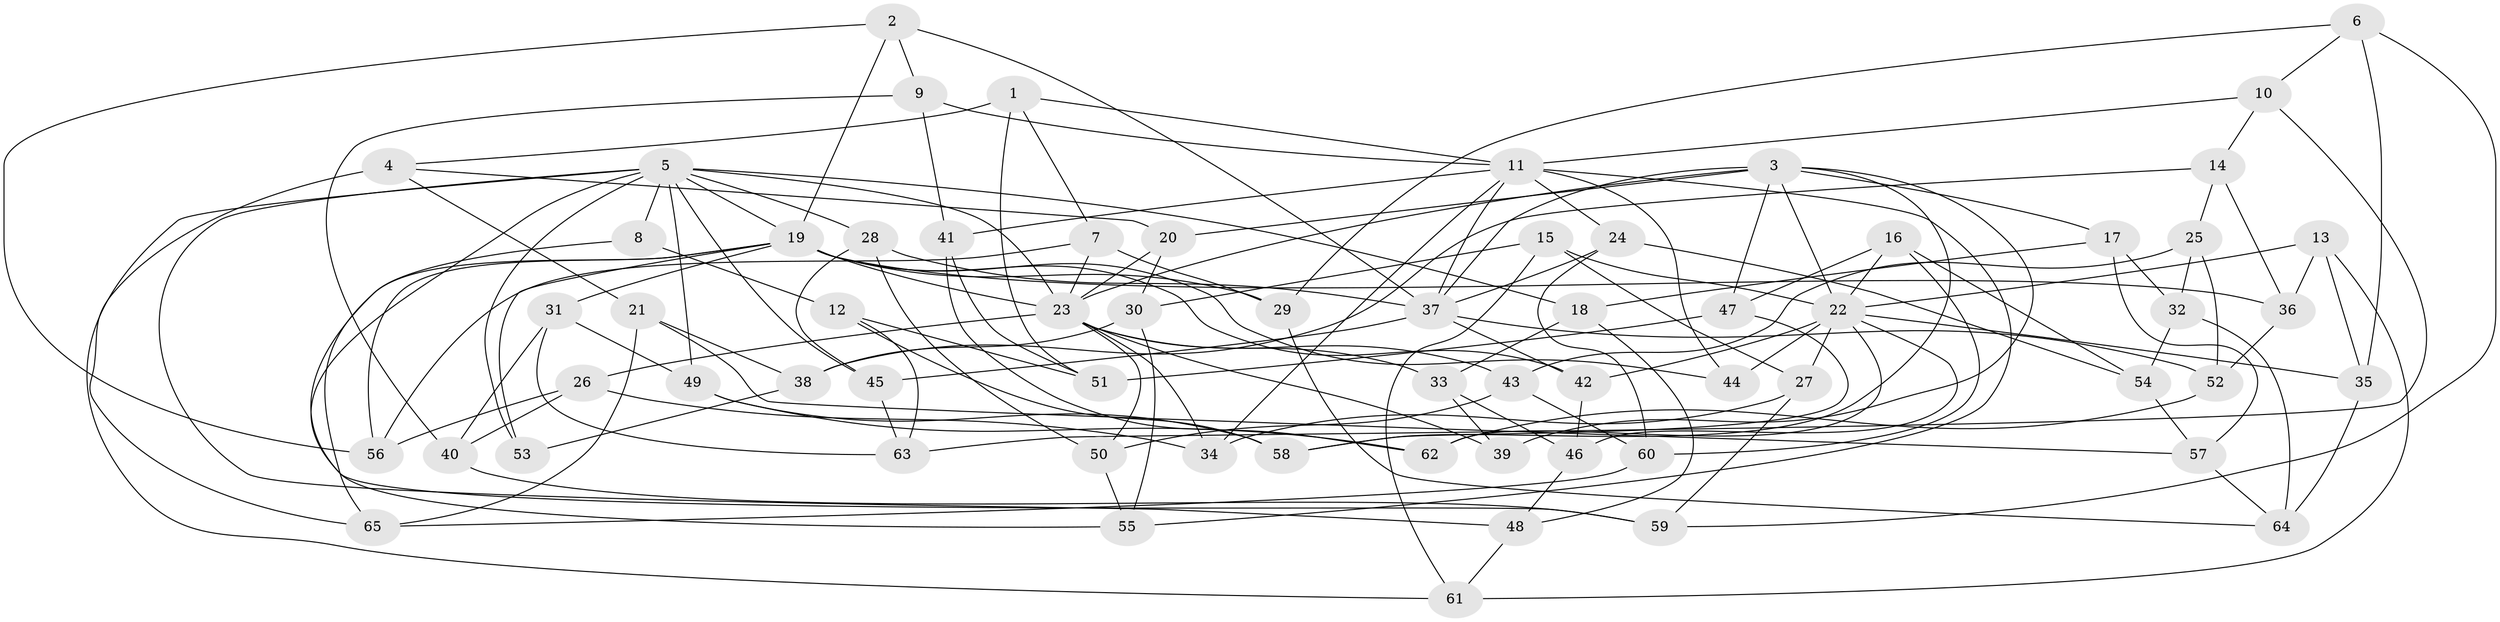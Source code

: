 // original degree distribution, {4: 1.0}
// Generated by graph-tools (version 1.1) at 2025/54/03/04/25 22:54:05]
// undirected, 65 vertices, 148 edges
graph export_dot {
  node [color=gray90,style=filled];
  1;
  2;
  3;
  4;
  5;
  6;
  7;
  8;
  9;
  10;
  11;
  12;
  13;
  14;
  15;
  16;
  17;
  18;
  19;
  20;
  21;
  22;
  23;
  24;
  25;
  26;
  27;
  28;
  29;
  30;
  31;
  32;
  33;
  34;
  35;
  36;
  37;
  38;
  39;
  40;
  41;
  42;
  43;
  44;
  45;
  46;
  47;
  48;
  49;
  50;
  51;
  52;
  53;
  54;
  55;
  56;
  57;
  58;
  59;
  60;
  61;
  62;
  63;
  64;
  65;
  1 -- 4 [weight=1.0];
  1 -- 7 [weight=1.0];
  1 -- 11 [weight=1.0];
  1 -- 51 [weight=1.0];
  2 -- 9 [weight=1.0];
  2 -- 19 [weight=1.0];
  2 -- 37 [weight=1.0];
  2 -- 56 [weight=1.0];
  3 -- 17 [weight=1.0];
  3 -- 20 [weight=1.0];
  3 -- 22 [weight=1.0];
  3 -- 23 [weight=2.0];
  3 -- 37 [weight=1.0];
  3 -- 39 [weight=2.0];
  3 -- 47 [weight=1.0];
  3 -- 58 [weight=1.0];
  4 -- 20 [weight=1.0];
  4 -- 21 [weight=1.0];
  4 -- 65 [weight=1.0];
  5 -- 8 [weight=2.0];
  5 -- 18 [weight=1.0];
  5 -- 19 [weight=1.0];
  5 -- 23 [weight=1.0];
  5 -- 28 [weight=1.0];
  5 -- 45 [weight=1.0];
  5 -- 48 [weight=1.0];
  5 -- 49 [weight=1.0];
  5 -- 53 [weight=1.0];
  5 -- 59 [weight=1.0];
  5 -- 61 [weight=1.0];
  6 -- 10 [weight=1.0];
  6 -- 29 [weight=1.0];
  6 -- 35 [weight=1.0];
  6 -- 59 [weight=1.0];
  7 -- 23 [weight=1.0];
  7 -- 29 [weight=1.0];
  7 -- 56 [weight=1.0];
  8 -- 12 [weight=1.0];
  8 -- 55 [weight=1.0];
  9 -- 11 [weight=1.0];
  9 -- 40 [weight=1.0];
  9 -- 41 [weight=1.0];
  10 -- 11 [weight=1.0];
  10 -- 14 [weight=1.0];
  10 -- 63 [weight=1.0];
  11 -- 24 [weight=1.0];
  11 -- 34 [weight=1.0];
  11 -- 37 [weight=1.0];
  11 -- 41 [weight=1.0];
  11 -- 44 [weight=2.0];
  11 -- 55 [weight=1.0];
  12 -- 51 [weight=1.0];
  12 -- 58 [weight=1.0];
  12 -- 63 [weight=1.0];
  13 -- 22 [weight=1.0];
  13 -- 35 [weight=1.0];
  13 -- 36 [weight=1.0];
  13 -- 61 [weight=1.0];
  14 -- 25 [weight=1.0];
  14 -- 36 [weight=1.0];
  14 -- 38 [weight=1.0];
  15 -- 22 [weight=1.0];
  15 -- 27 [weight=1.0];
  15 -- 30 [weight=1.0];
  15 -- 61 [weight=1.0];
  16 -- 22 [weight=1.0];
  16 -- 47 [weight=1.0];
  16 -- 54 [weight=1.0];
  16 -- 60 [weight=1.0];
  17 -- 18 [weight=1.0];
  17 -- 32 [weight=1.0];
  17 -- 57 [weight=1.0];
  18 -- 33 [weight=1.0];
  18 -- 48 [weight=1.0];
  19 -- 23 [weight=1.0];
  19 -- 29 [weight=1.0];
  19 -- 31 [weight=1.0];
  19 -- 36 [weight=1.0];
  19 -- 42 [weight=1.0];
  19 -- 44 [weight=1.0];
  19 -- 53 [weight=2.0];
  19 -- 56 [weight=1.0];
  19 -- 65 [weight=1.0];
  20 -- 23 [weight=1.0];
  20 -- 30 [weight=1.0];
  21 -- 38 [weight=1.0];
  21 -- 57 [weight=1.0];
  21 -- 65 [weight=1.0];
  22 -- 27 [weight=1.0];
  22 -- 35 [weight=1.0];
  22 -- 42 [weight=1.0];
  22 -- 44 [weight=1.0];
  22 -- 46 [weight=1.0];
  22 -- 62 [weight=1.0];
  23 -- 26 [weight=1.0];
  23 -- 33 [weight=1.0];
  23 -- 34 [weight=1.0];
  23 -- 39 [weight=1.0];
  23 -- 43 [weight=1.0];
  23 -- 50 [weight=1.0];
  24 -- 37 [weight=1.0];
  24 -- 54 [weight=1.0];
  24 -- 60 [weight=1.0];
  25 -- 32 [weight=1.0];
  25 -- 43 [weight=1.0];
  25 -- 52 [weight=1.0];
  26 -- 34 [weight=1.0];
  26 -- 40 [weight=1.0];
  26 -- 56 [weight=1.0];
  27 -- 34 [weight=1.0];
  27 -- 59 [weight=1.0];
  28 -- 37 [weight=1.0];
  28 -- 45 [weight=1.0];
  28 -- 50 [weight=1.0];
  29 -- 64 [weight=1.0];
  30 -- 38 [weight=1.0];
  30 -- 55 [weight=1.0];
  31 -- 40 [weight=1.0];
  31 -- 49 [weight=1.0];
  31 -- 63 [weight=1.0];
  32 -- 54 [weight=1.0];
  32 -- 64 [weight=1.0];
  33 -- 39 [weight=1.0];
  33 -- 46 [weight=1.0];
  35 -- 64 [weight=1.0];
  36 -- 52 [weight=1.0];
  37 -- 42 [weight=1.0];
  37 -- 45 [weight=1.0];
  37 -- 52 [weight=1.0];
  38 -- 53 [weight=1.0];
  40 -- 59 [weight=1.0];
  41 -- 51 [weight=1.0];
  41 -- 62 [weight=1.0];
  42 -- 46 [weight=1.0];
  43 -- 50 [weight=1.0];
  43 -- 60 [weight=1.0];
  45 -- 63 [weight=1.0];
  46 -- 48 [weight=1.0];
  47 -- 51 [weight=1.0];
  47 -- 58 [weight=1.0];
  48 -- 61 [weight=1.0];
  49 -- 58 [weight=1.0];
  49 -- 62 [weight=1.0];
  50 -- 55 [weight=1.0];
  52 -- 62 [weight=1.0];
  54 -- 57 [weight=1.0];
  57 -- 64 [weight=1.0];
  60 -- 65 [weight=1.0];
}
